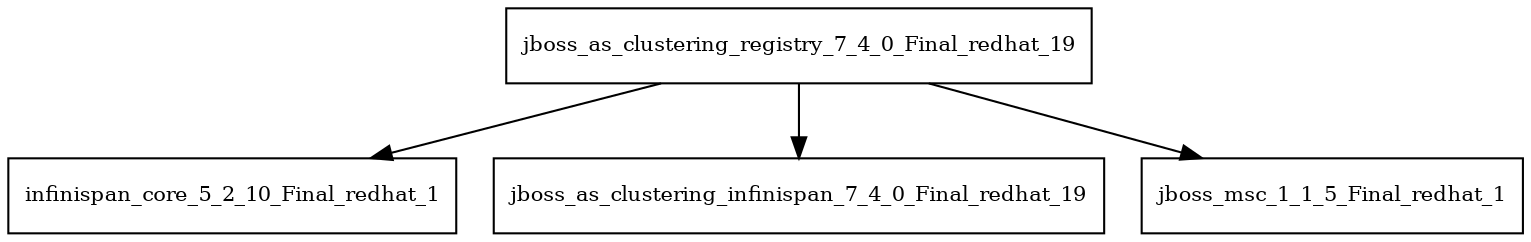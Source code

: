 digraph jboss_as_clustering_registry_7_4_0_Final_redhat_19_dependencies {
  node [shape = box, fontsize=10.0];
  jboss_as_clustering_registry_7_4_0_Final_redhat_19 -> infinispan_core_5_2_10_Final_redhat_1;
  jboss_as_clustering_registry_7_4_0_Final_redhat_19 -> jboss_as_clustering_infinispan_7_4_0_Final_redhat_19;
  jboss_as_clustering_registry_7_4_0_Final_redhat_19 -> jboss_msc_1_1_5_Final_redhat_1;
}
